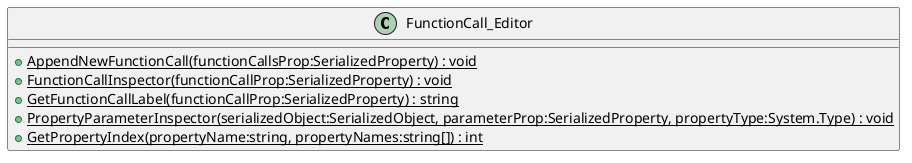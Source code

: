 @startuml
class FunctionCall_Editor {
    + {static} AppendNewFunctionCall(functionCallsProp:SerializedProperty) : void
    + {static} FunctionCallInspector(functionCallProp:SerializedProperty) : void
    + {static} GetFunctionCallLabel(functionCallProp:SerializedProperty) : string
    + {static} PropertyParameterInspector(serializedObject:SerializedObject, parameterProp:SerializedProperty, propertyType:System.Type) : void
    + {static} GetPropertyIndex(propertyName:string, propertyNames:string[]) : int
}
@enduml
